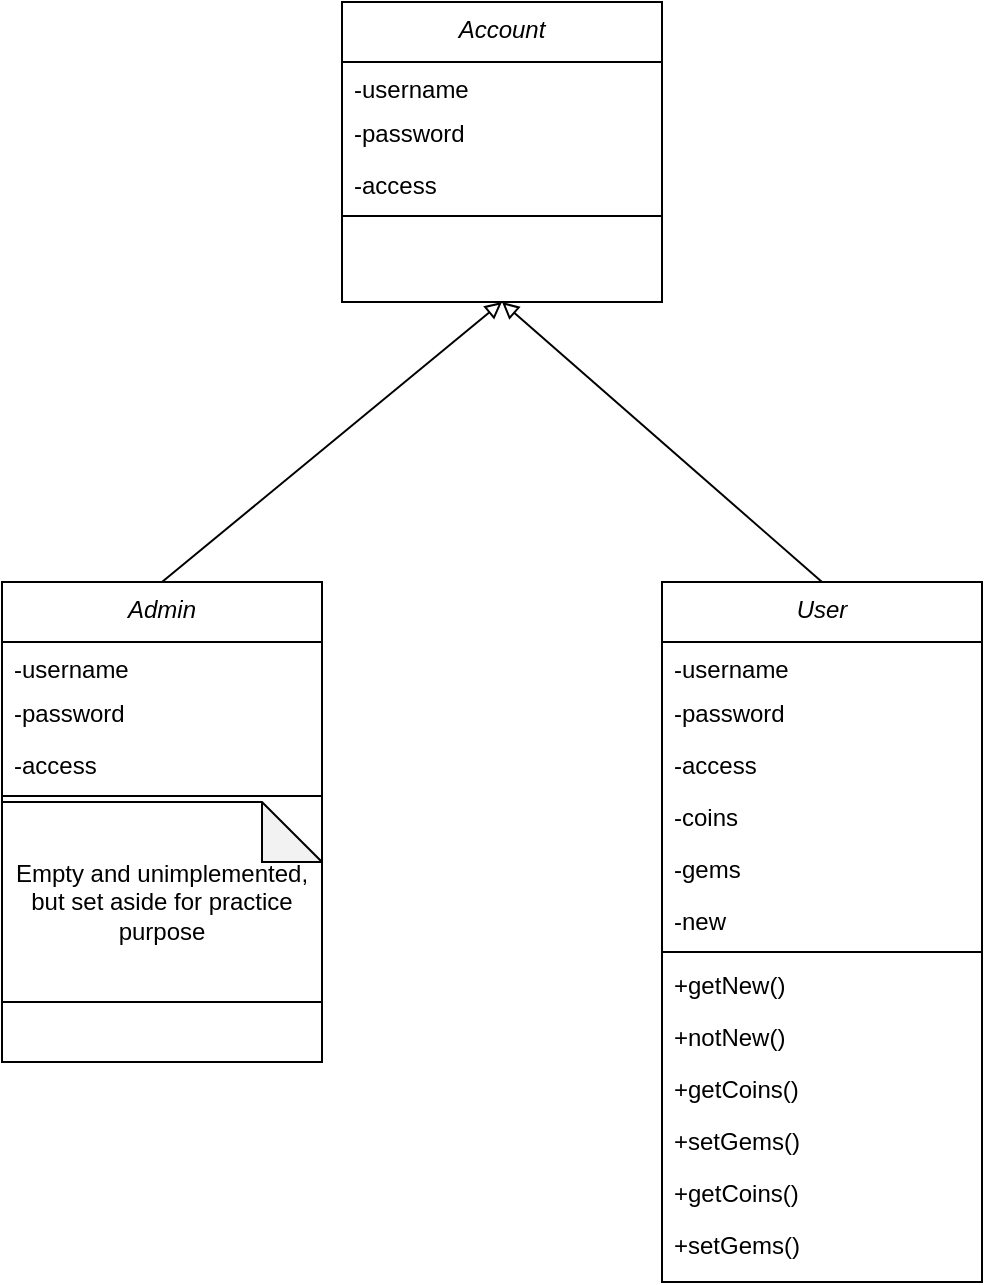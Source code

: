<mxfile version="22.1.4" type="github">
  <diagram id="C5RBs43oDa-KdzZeNtuy" name="Page-1">
    <mxGraphModel dx="683" dy="376" grid="1" gridSize="10" guides="1" tooltips="1" connect="1" arrows="1" fold="1" page="1" pageScale="1" pageWidth="827" pageHeight="1169" math="0" shadow="0">
      <root>
        <mxCell id="WIyWlLk6GJQsqaUBKTNV-0" />
        <mxCell id="WIyWlLk6GJQsqaUBKTNV-1" parent="WIyWlLk6GJQsqaUBKTNV-0" />
        <mxCell id="zkfFHV4jXpPFQw0GAbJ--0" value="Account" style="swimlane;fontStyle=2;align=center;verticalAlign=top;childLayout=stackLayout;horizontal=1;startSize=30;horizontalStack=0;resizeParent=1;resizeLast=0;collapsible=1;marginBottom=0;rounded=0;shadow=0;strokeWidth=1;" parent="WIyWlLk6GJQsqaUBKTNV-1" vertex="1">
          <mxGeometry x="280" y="50" width="160" height="150" as="geometry">
            <mxRectangle x="230" y="140" width="160" height="26" as="alternateBounds" />
          </mxGeometry>
        </mxCell>
        <mxCell id="zkfFHV4jXpPFQw0GAbJ--1" value="-username" style="text;align=left;verticalAlign=top;spacingLeft=4;spacingRight=4;overflow=hidden;rotatable=0;points=[[0,0.5],[1,0.5]];portConstraint=eastwest;" parent="zkfFHV4jXpPFQw0GAbJ--0" vertex="1">
          <mxGeometry y="30" width="160" height="22" as="geometry" />
        </mxCell>
        <mxCell id="zkfFHV4jXpPFQw0GAbJ--2" value="-password" style="text;align=left;verticalAlign=top;spacingLeft=4;spacingRight=4;overflow=hidden;rotatable=0;points=[[0,0.5],[1,0.5]];portConstraint=eastwest;rounded=0;shadow=0;html=0;" parent="zkfFHV4jXpPFQw0GAbJ--0" vertex="1">
          <mxGeometry y="52" width="160" height="26" as="geometry" />
        </mxCell>
        <mxCell id="zkfFHV4jXpPFQw0GAbJ--3" value="-access" style="text;align=left;verticalAlign=top;spacingLeft=4;spacingRight=4;overflow=hidden;rotatable=0;points=[[0,0.5],[1,0.5]];portConstraint=eastwest;rounded=0;shadow=0;html=0;" parent="zkfFHV4jXpPFQw0GAbJ--0" vertex="1">
          <mxGeometry y="78" width="160" height="26" as="geometry" />
        </mxCell>
        <mxCell id="zkfFHV4jXpPFQw0GAbJ--4" value="" style="line;html=1;strokeWidth=1;align=left;verticalAlign=middle;spacingTop=-1;spacingLeft=3;spacingRight=3;rotatable=0;labelPosition=right;points=[];portConstraint=eastwest;" parent="zkfFHV4jXpPFQw0GAbJ--0" vertex="1">
          <mxGeometry y="104" width="160" height="6" as="geometry" />
        </mxCell>
        <mxCell id="34grZeJbY1Qjgrxhlr4V-10" value="User" style="swimlane;fontStyle=2;align=center;verticalAlign=top;childLayout=stackLayout;horizontal=1;startSize=30;horizontalStack=0;resizeParent=1;resizeLast=0;collapsible=1;marginBottom=0;rounded=0;shadow=0;strokeWidth=1;" vertex="1" parent="WIyWlLk6GJQsqaUBKTNV-1">
          <mxGeometry x="440" y="340" width="160" height="350" as="geometry">
            <mxRectangle x="230" y="140" width="160" height="26" as="alternateBounds" />
          </mxGeometry>
        </mxCell>
        <mxCell id="34grZeJbY1Qjgrxhlr4V-11" value="-username" style="text;align=left;verticalAlign=top;spacingLeft=4;spacingRight=4;overflow=hidden;rotatable=0;points=[[0,0.5],[1,0.5]];portConstraint=eastwest;" vertex="1" parent="34grZeJbY1Qjgrxhlr4V-10">
          <mxGeometry y="30" width="160" height="22" as="geometry" />
        </mxCell>
        <mxCell id="34grZeJbY1Qjgrxhlr4V-12" value="-password" style="text;align=left;verticalAlign=top;spacingLeft=4;spacingRight=4;overflow=hidden;rotatable=0;points=[[0,0.5],[1,0.5]];portConstraint=eastwest;rounded=0;shadow=0;html=0;" vertex="1" parent="34grZeJbY1Qjgrxhlr4V-10">
          <mxGeometry y="52" width="160" height="26" as="geometry" />
        </mxCell>
        <mxCell id="34grZeJbY1Qjgrxhlr4V-13" value="-access" style="text;align=left;verticalAlign=top;spacingLeft=4;spacingRight=4;overflow=hidden;rotatable=0;points=[[0,0.5],[1,0.5]];portConstraint=eastwest;rounded=0;shadow=0;html=0;" vertex="1" parent="34grZeJbY1Qjgrxhlr4V-10">
          <mxGeometry y="78" width="160" height="26" as="geometry" />
        </mxCell>
        <mxCell id="34grZeJbY1Qjgrxhlr4V-26" value="-coins" style="text;align=left;verticalAlign=top;spacingLeft=4;spacingRight=4;overflow=hidden;rotatable=0;points=[[0,0.5],[1,0.5]];portConstraint=eastwest;rounded=0;shadow=0;html=0;" vertex="1" parent="34grZeJbY1Qjgrxhlr4V-10">
          <mxGeometry y="104" width="160" height="26" as="geometry" />
        </mxCell>
        <mxCell id="34grZeJbY1Qjgrxhlr4V-27" value="-gems" style="text;align=left;verticalAlign=top;spacingLeft=4;spacingRight=4;overflow=hidden;rotatable=0;points=[[0,0.5],[1,0.5]];portConstraint=eastwest;rounded=0;shadow=0;html=0;" vertex="1" parent="34grZeJbY1Qjgrxhlr4V-10">
          <mxGeometry y="130" width="160" height="26" as="geometry" />
        </mxCell>
        <mxCell id="34grZeJbY1Qjgrxhlr4V-28" value="-new" style="text;align=left;verticalAlign=top;spacingLeft=4;spacingRight=4;overflow=hidden;rotatable=0;points=[[0,0.5],[1,0.5]];portConstraint=eastwest;rounded=0;shadow=0;html=0;" vertex="1" parent="34grZeJbY1Qjgrxhlr4V-10">
          <mxGeometry y="156" width="160" height="26" as="geometry" />
        </mxCell>
        <mxCell id="34grZeJbY1Qjgrxhlr4V-14" value="" style="line;html=1;strokeWidth=1;align=left;verticalAlign=middle;spacingTop=-1;spacingLeft=3;spacingRight=3;rotatable=0;labelPosition=right;points=[];portConstraint=eastwest;" vertex="1" parent="34grZeJbY1Qjgrxhlr4V-10">
          <mxGeometry y="182" width="160" height="6" as="geometry" />
        </mxCell>
        <mxCell id="34grZeJbY1Qjgrxhlr4V-33" value="+getNew()&#xa;" style="text;align=left;verticalAlign=top;spacingLeft=4;spacingRight=4;overflow=hidden;rotatable=0;points=[[0,0.5],[1,0.5]];portConstraint=eastwest;rounded=0;shadow=0;html=0;" vertex="1" parent="34grZeJbY1Qjgrxhlr4V-10">
          <mxGeometry y="188" width="160" height="26" as="geometry" />
        </mxCell>
        <mxCell id="34grZeJbY1Qjgrxhlr4V-34" value="+notNew()" style="text;align=left;verticalAlign=top;spacingLeft=4;spacingRight=4;overflow=hidden;rotatable=0;points=[[0,0.5],[1,0.5]];portConstraint=eastwest;rounded=0;shadow=0;html=0;" vertex="1" parent="34grZeJbY1Qjgrxhlr4V-10">
          <mxGeometry y="214" width="160" height="26" as="geometry" />
        </mxCell>
        <mxCell id="34grZeJbY1Qjgrxhlr4V-35" value="+getCoins()" style="text;align=left;verticalAlign=top;spacingLeft=4;spacingRight=4;overflow=hidden;rotatable=0;points=[[0,0.5],[1,0.5]];portConstraint=eastwest;rounded=0;shadow=0;html=0;" vertex="1" parent="34grZeJbY1Qjgrxhlr4V-10">
          <mxGeometry y="240" width="160" height="26" as="geometry" />
        </mxCell>
        <mxCell id="34grZeJbY1Qjgrxhlr4V-38" value="+setGems()" style="text;align=left;verticalAlign=top;spacingLeft=4;spacingRight=4;overflow=hidden;rotatable=0;points=[[0,0.5],[1,0.5]];portConstraint=eastwest;rounded=0;shadow=0;html=0;" vertex="1" parent="34grZeJbY1Qjgrxhlr4V-10">
          <mxGeometry y="266" width="160" height="26" as="geometry" />
        </mxCell>
        <mxCell id="34grZeJbY1Qjgrxhlr4V-37" value="+getCoins()" style="text;align=left;verticalAlign=top;spacingLeft=4;spacingRight=4;overflow=hidden;rotatable=0;points=[[0,0.5],[1,0.5]];portConstraint=eastwest;rounded=0;shadow=0;html=0;" vertex="1" parent="34grZeJbY1Qjgrxhlr4V-10">
          <mxGeometry y="292" width="160" height="26" as="geometry" />
        </mxCell>
        <mxCell id="34grZeJbY1Qjgrxhlr4V-39" value="+setGems()" style="text;align=left;verticalAlign=top;spacingLeft=4;spacingRight=4;overflow=hidden;rotatable=0;points=[[0,0.5],[1,0.5]];portConstraint=eastwest;rounded=0;shadow=0;html=0;" vertex="1" parent="34grZeJbY1Qjgrxhlr4V-10">
          <mxGeometry y="318" width="160" height="26" as="geometry" />
        </mxCell>
        <mxCell id="34grZeJbY1Qjgrxhlr4V-15" value="Admin" style="swimlane;fontStyle=2;align=center;verticalAlign=top;childLayout=stackLayout;horizontal=1;startSize=30;horizontalStack=0;resizeParent=1;resizeLast=0;collapsible=1;marginBottom=0;rounded=0;shadow=0;strokeWidth=1;" vertex="1" parent="WIyWlLk6GJQsqaUBKTNV-1">
          <mxGeometry x="110" y="340" width="160" height="240" as="geometry">
            <mxRectangle x="230" y="140" width="160" height="26" as="alternateBounds" />
          </mxGeometry>
        </mxCell>
        <mxCell id="34grZeJbY1Qjgrxhlr4V-16" value="-username" style="text;align=left;verticalAlign=top;spacingLeft=4;spacingRight=4;overflow=hidden;rotatable=0;points=[[0,0.5],[1,0.5]];portConstraint=eastwest;" vertex="1" parent="34grZeJbY1Qjgrxhlr4V-15">
          <mxGeometry y="30" width="160" height="22" as="geometry" />
        </mxCell>
        <mxCell id="34grZeJbY1Qjgrxhlr4V-17" value="-password" style="text;align=left;verticalAlign=top;spacingLeft=4;spacingRight=4;overflow=hidden;rotatable=0;points=[[0,0.5],[1,0.5]];portConstraint=eastwest;rounded=0;shadow=0;html=0;" vertex="1" parent="34grZeJbY1Qjgrxhlr4V-15">
          <mxGeometry y="52" width="160" height="26" as="geometry" />
        </mxCell>
        <mxCell id="34grZeJbY1Qjgrxhlr4V-18" value="-access" style="text;align=left;verticalAlign=top;spacingLeft=4;spacingRight=4;overflow=hidden;rotatable=0;points=[[0,0.5],[1,0.5]];portConstraint=eastwest;rounded=0;shadow=0;html=0;" vertex="1" parent="34grZeJbY1Qjgrxhlr4V-15">
          <mxGeometry y="78" width="160" height="26" as="geometry" />
        </mxCell>
        <mxCell id="34grZeJbY1Qjgrxhlr4V-19" value="" style="line;html=1;strokeWidth=1;align=left;verticalAlign=middle;spacingTop=-1;spacingLeft=3;spacingRight=3;rotatable=0;labelPosition=right;points=[];portConstraint=eastwest;" vertex="1" parent="34grZeJbY1Qjgrxhlr4V-15">
          <mxGeometry y="104" width="160" height="6" as="geometry" />
        </mxCell>
        <mxCell id="34grZeJbY1Qjgrxhlr4V-29" value="Empty and unimplemented, but set aside for practice purpose" style="shape=note;whiteSpace=wrap;html=1;backgroundOutline=1;darkOpacity=0.05;" vertex="1" parent="34grZeJbY1Qjgrxhlr4V-15">
          <mxGeometry y="110" width="160" height="100" as="geometry" />
        </mxCell>
        <mxCell id="34grZeJbY1Qjgrxhlr4V-30" value="" style="endArrow=block;html=1;rounded=0;exitX=0.5;exitY=0;exitDx=0;exitDy=0;entryX=0.5;entryY=1;entryDx=0;entryDy=0;endFill=0;" edge="1" parent="WIyWlLk6GJQsqaUBKTNV-1" source="34grZeJbY1Qjgrxhlr4V-15" target="zkfFHV4jXpPFQw0GAbJ--0">
          <mxGeometry width="50" height="50" relative="1" as="geometry">
            <mxPoint x="320" y="340" as="sourcePoint" />
            <mxPoint x="370" y="290" as="targetPoint" />
          </mxGeometry>
        </mxCell>
        <mxCell id="34grZeJbY1Qjgrxhlr4V-31" value="" style="endArrow=block;html=1;rounded=0;exitX=0.5;exitY=0;exitDx=0;exitDy=0;entryX=0.5;entryY=1;entryDx=0;entryDy=0;endFill=0;" edge="1" parent="WIyWlLk6GJQsqaUBKTNV-1" source="34grZeJbY1Qjgrxhlr4V-10" target="zkfFHV4jXpPFQw0GAbJ--0">
          <mxGeometry width="50" height="50" relative="1" as="geometry">
            <mxPoint x="200" y="350" as="sourcePoint" />
            <mxPoint x="370" y="210" as="targetPoint" />
          </mxGeometry>
        </mxCell>
      </root>
    </mxGraphModel>
  </diagram>
</mxfile>
